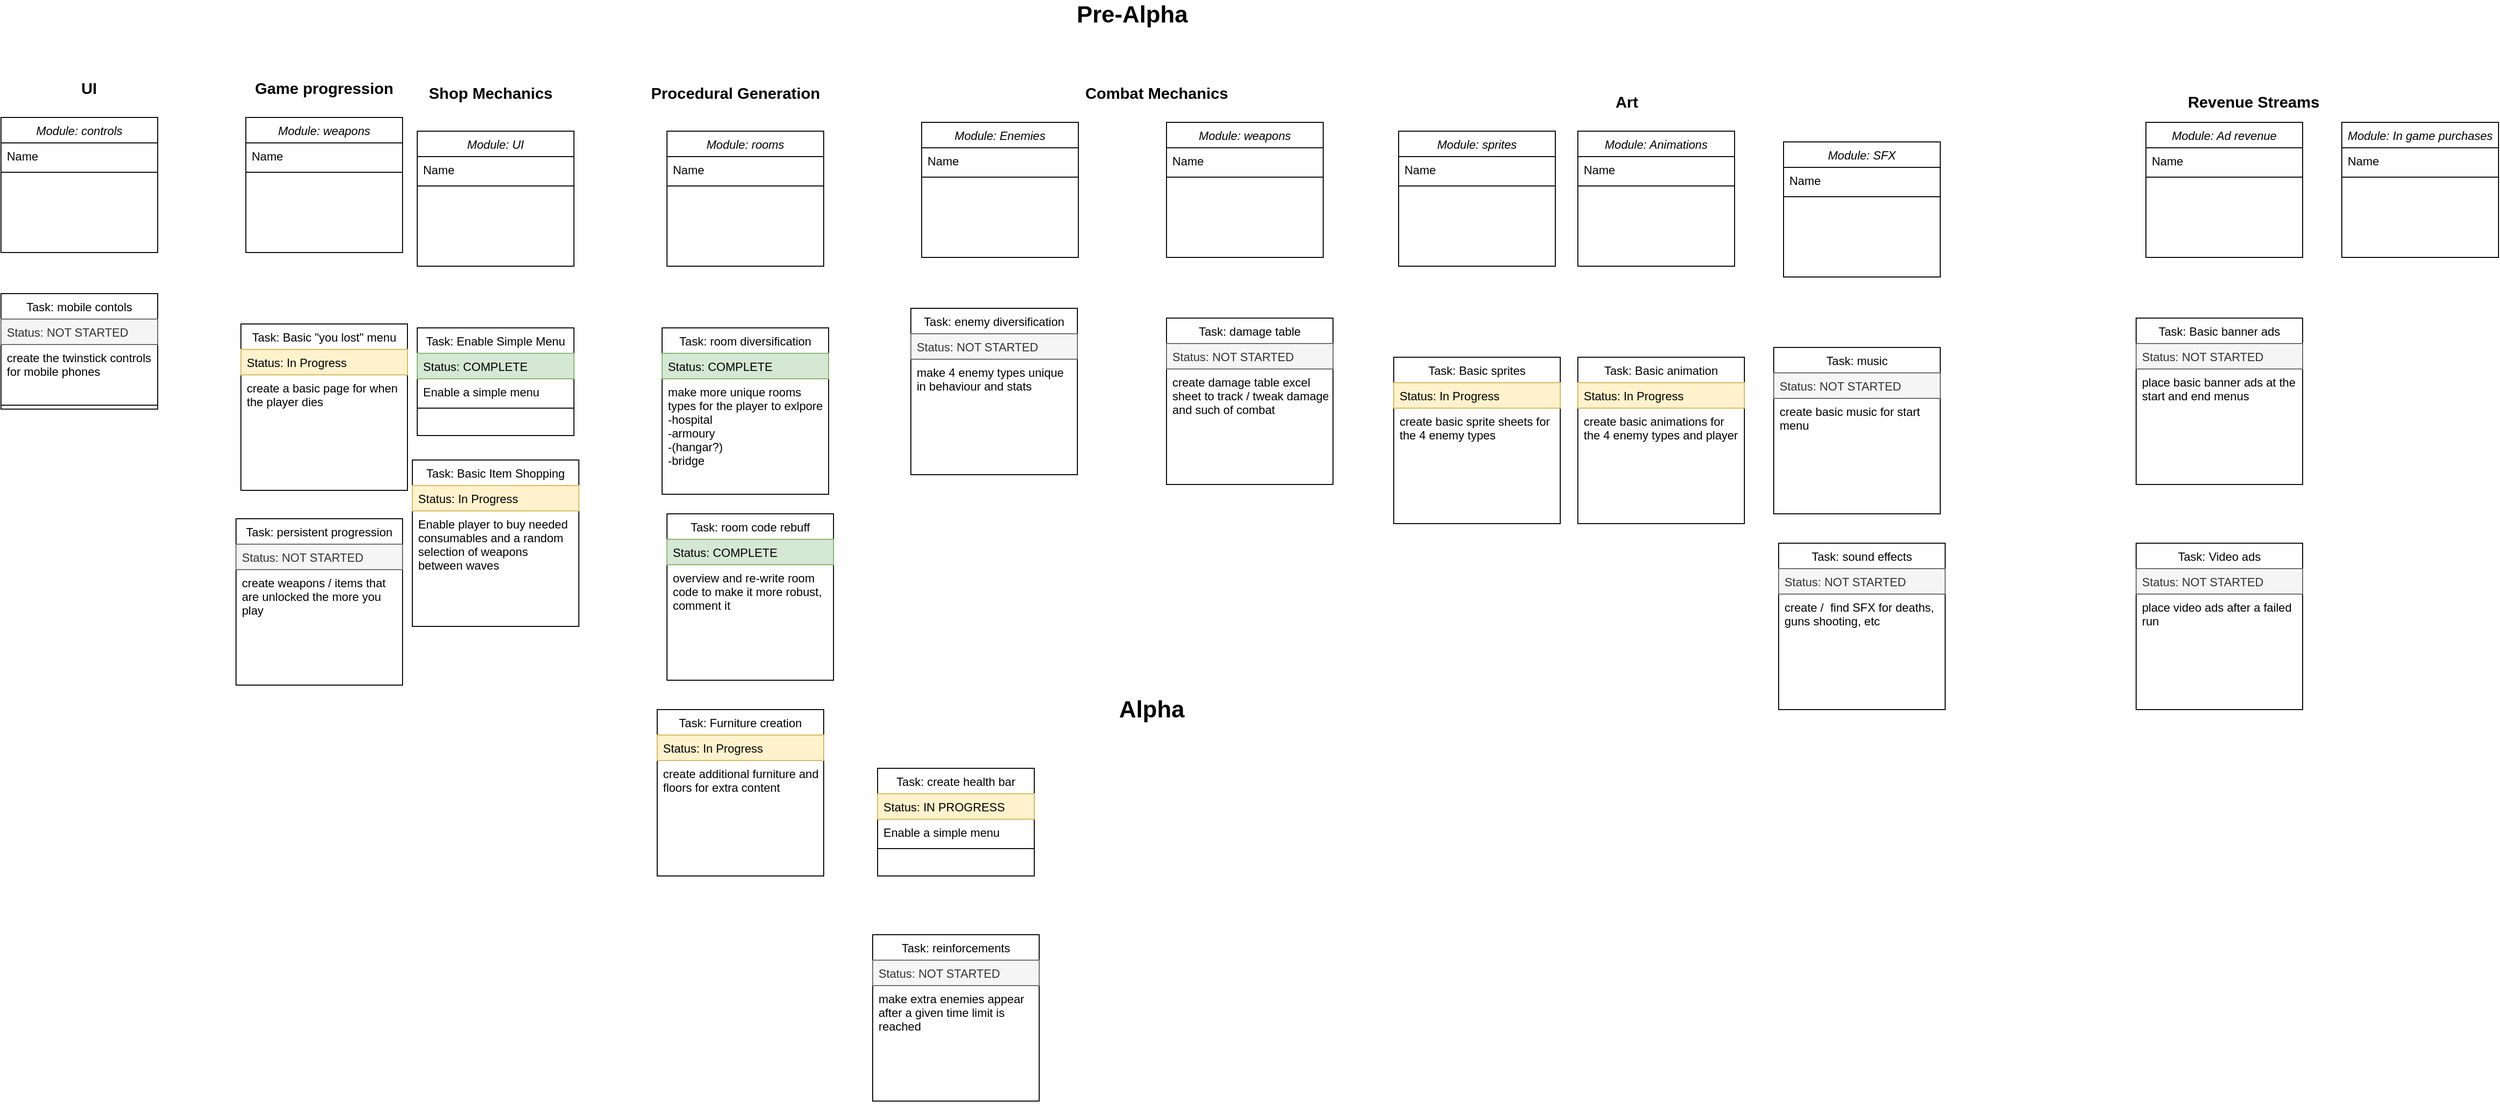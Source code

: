 <mxfile version="14.6.13" type="device"><diagram id="C5RBs43oDa-KdzZeNtuy" name="Page-1"><mxGraphModel dx="1865" dy="607" grid="1" gridSize="10" guides="1" tooltips="1" connect="1" arrows="1" fold="1" page="1" pageScale="1" pageWidth="827" pageHeight="1169" math="0" shadow="0"><root><mxCell id="WIyWlLk6GJQsqaUBKTNV-0"/><mxCell id="WIyWlLk6GJQsqaUBKTNV-1" parent="WIyWlLk6GJQsqaUBKTNV-0"/><mxCell id="zkfFHV4jXpPFQw0GAbJ--0" value="Module: UI" style="swimlane;fontStyle=2;align=center;verticalAlign=top;childLayout=stackLayout;horizontal=1;startSize=26;horizontalStack=0;resizeParent=1;resizeLast=0;collapsible=1;marginBottom=0;rounded=0;shadow=0;strokeWidth=1;" parent="WIyWlLk6GJQsqaUBKTNV-1" vertex="1"><mxGeometry x="-175" y="159" width="160" height="138" as="geometry"><mxRectangle x="230" y="140" width="160" height="26" as="alternateBounds"/></mxGeometry></mxCell><mxCell id="zkfFHV4jXpPFQw0GAbJ--1" value="Name" style="text;align=left;verticalAlign=top;spacingLeft=4;spacingRight=4;overflow=hidden;rotatable=0;points=[[0,0.5],[1,0.5]];portConstraint=eastwest;" parent="zkfFHV4jXpPFQw0GAbJ--0" vertex="1"><mxGeometry y="26" width="160" height="26" as="geometry"/></mxCell><mxCell id="zkfFHV4jXpPFQw0GAbJ--4" value="" style="line;html=1;strokeWidth=1;align=left;verticalAlign=middle;spacingTop=-1;spacingLeft=3;spacingRight=3;rotatable=0;labelPosition=right;points=[];portConstraint=eastwest;" parent="zkfFHV4jXpPFQw0GAbJ--0" vertex="1"><mxGeometry y="52" width="160" height="8" as="geometry"/></mxCell><mxCell id="zkfFHV4jXpPFQw0GAbJ--17" value="Task: Enable Simple Menu" style="swimlane;fontStyle=0;align=center;verticalAlign=top;childLayout=stackLayout;horizontal=1;startSize=26;horizontalStack=0;resizeParent=1;resizeLast=0;collapsible=1;marginBottom=0;rounded=0;shadow=0;strokeWidth=1;" parent="WIyWlLk6GJQsqaUBKTNV-1" vertex="1"><mxGeometry x="-175" y="360" width="160" height="110" as="geometry"><mxRectangle x="550" y="140" width="160" height="26" as="alternateBounds"/></mxGeometry></mxCell><mxCell id="zkfFHV4jXpPFQw0GAbJ--18" value="Status: COMPLETE" style="text;align=left;verticalAlign=top;spacingLeft=4;spacingRight=4;overflow=hidden;rotatable=0;points=[[0,0.5],[1,0.5]];portConstraint=eastwest;strokeColor=#82b366;fillColor=#d5e8d4;" parent="zkfFHV4jXpPFQw0GAbJ--17" vertex="1"><mxGeometry y="26" width="160" height="26" as="geometry"/></mxCell><mxCell id="zkfFHV4jXpPFQw0GAbJ--21" value="Enable a simple menu" style="text;align=left;verticalAlign=top;spacingLeft=4;spacingRight=4;overflow=hidden;rotatable=0;points=[[0,0.5],[1,0.5]];portConstraint=eastwest;rounded=0;shadow=0;html=0;" parent="zkfFHV4jXpPFQw0GAbJ--17" vertex="1"><mxGeometry y="52" width="160" height="26" as="geometry"/></mxCell><mxCell id="zkfFHV4jXpPFQw0GAbJ--23" value="" style="line;html=1;strokeWidth=1;align=left;verticalAlign=middle;spacingTop=-1;spacingLeft=3;spacingRight=3;rotatable=0;labelPosition=right;points=[];portConstraint=eastwest;" parent="zkfFHV4jXpPFQw0GAbJ--17" vertex="1"><mxGeometry y="78" width="160" height="8" as="geometry"/></mxCell><mxCell id="IJNGXYL-jncF7MgPvNUc-0" value="&lt;font style=&quot;font-size: 16px&quot;&gt;Shop Mechanics&lt;/font&gt;" style="text;html=1;strokeColor=none;fillColor=none;align=center;verticalAlign=middle;whiteSpace=wrap;rounded=0;fontStyle=1" parent="WIyWlLk6GJQsqaUBKTNV-1" vertex="1"><mxGeometry x="-170" y="110" width="140" height="20" as="geometry"/></mxCell><mxCell id="IJNGXYL-jncF7MgPvNUc-1" value="&lt;font style=&quot;font-size: 16px&quot;&gt;Combat Mechanics&lt;/font&gt;" style="text;html=1;strokeColor=none;fillColor=none;align=center;verticalAlign=middle;whiteSpace=wrap;rounded=0;fontStyle=1" parent="WIyWlLk6GJQsqaUBKTNV-1" vertex="1"><mxGeometry x="490" y="110" width="180" height="20" as="geometry"/></mxCell><mxCell id="IJNGXYL-jncF7MgPvNUc-4" value="Module: Enemies" style="swimlane;fontStyle=2;align=center;verticalAlign=top;childLayout=stackLayout;horizontal=1;startSize=26;horizontalStack=0;resizeParent=1;resizeLast=0;collapsible=1;marginBottom=0;rounded=0;shadow=0;strokeWidth=1;" parent="WIyWlLk6GJQsqaUBKTNV-1" vertex="1"><mxGeometry x="340" y="150" width="160" height="138" as="geometry"><mxRectangle x="230" y="140" width="160" height="26" as="alternateBounds"/></mxGeometry></mxCell><mxCell id="IJNGXYL-jncF7MgPvNUc-5" value="Name" style="text;align=left;verticalAlign=top;spacingLeft=4;spacingRight=4;overflow=hidden;rotatable=0;points=[[0,0.5],[1,0.5]];portConstraint=eastwest;" parent="IJNGXYL-jncF7MgPvNUc-4" vertex="1"><mxGeometry y="26" width="160" height="26" as="geometry"/></mxCell><mxCell id="IJNGXYL-jncF7MgPvNUc-6" value="" style="line;html=1;strokeWidth=1;align=left;verticalAlign=middle;spacingTop=-1;spacingLeft=3;spacingRight=3;rotatable=0;labelPosition=right;points=[];portConstraint=eastwest;" parent="IJNGXYL-jncF7MgPvNUc-4" vertex="1"><mxGeometry y="52" width="160" height="8" as="geometry"/></mxCell><mxCell id="IJNGXYL-jncF7MgPvNUc-7" value="Module: weapons" style="swimlane;fontStyle=2;align=center;verticalAlign=top;childLayout=stackLayout;horizontal=1;startSize=26;horizontalStack=0;resizeParent=1;resizeLast=0;collapsible=1;marginBottom=0;rounded=0;shadow=0;strokeWidth=1;" parent="WIyWlLk6GJQsqaUBKTNV-1" vertex="1"><mxGeometry x="590" y="150" width="160" height="138" as="geometry"><mxRectangle x="230" y="140" width="160" height="26" as="alternateBounds"/></mxGeometry></mxCell><mxCell id="IJNGXYL-jncF7MgPvNUc-8" value="Name" style="text;align=left;verticalAlign=top;spacingLeft=4;spacingRight=4;overflow=hidden;rotatable=0;points=[[0,0.5],[1,0.5]];portConstraint=eastwest;" parent="IJNGXYL-jncF7MgPvNUc-7" vertex="1"><mxGeometry y="26" width="160" height="26" as="geometry"/></mxCell><mxCell id="IJNGXYL-jncF7MgPvNUc-9" value="" style="line;html=1;strokeWidth=1;align=left;verticalAlign=middle;spacingTop=-1;spacingLeft=3;spacingRight=3;rotatable=0;labelPosition=right;points=[];portConstraint=eastwest;" parent="IJNGXYL-jncF7MgPvNUc-7" vertex="1"><mxGeometry y="52" width="160" height="8" as="geometry"/></mxCell><mxCell id="IJNGXYL-jncF7MgPvNUc-10" value="&lt;font style=&quot;font-size: 16px&quot;&gt;Game progression&lt;/font&gt;" style="text;html=1;strokeColor=none;fillColor=none;align=center;verticalAlign=middle;whiteSpace=wrap;rounded=0;fontStyle=1" parent="WIyWlLk6GJQsqaUBKTNV-1" vertex="1"><mxGeometry x="-360" y="105" width="180" height="20" as="geometry"/></mxCell><mxCell id="IJNGXYL-jncF7MgPvNUc-11" value="Module: weapons" style="swimlane;fontStyle=2;align=center;verticalAlign=top;childLayout=stackLayout;horizontal=1;startSize=26;horizontalStack=0;resizeParent=1;resizeLast=0;collapsible=1;marginBottom=0;rounded=0;shadow=0;strokeWidth=1;" parent="WIyWlLk6GJQsqaUBKTNV-1" vertex="1"><mxGeometry x="-350" y="145" width="160" height="138" as="geometry"><mxRectangle x="230" y="140" width="160" height="26" as="alternateBounds"/></mxGeometry></mxCell><mxCell id="IJNGXYL-jncF7MgPvNUc-12" value="Name" style="text;align=left;verticalAlign=top;spacingLeft=4;spacingRight=4;overflow=hidden;rotatable=0;points=[[0,0.5],[1,0.5]];portConstraint=eastwest;" parent="IJNGXYL-jncF7MgPvNUc-11" vertex="1"><mxGeometry y="26" width="160" height="26" as="geometry"/></mxCell><mxCell id="IJNGXYL-jncF7MgPvNUc-13" value="" style="line;html=1;strokeWidth=1;align=left;verticalAlign=middle;spacingTop=-1;spacingLeft=3;spacingRight=3;rotatable=0;labelPosition=right;points=[];portConstraint=eastwest;" parent="IJNGXYL-jncF7MgPvNUc-11" vertex="1"><mxGeometry y="52" width="160" height="8" as="geometry"/></mxCell><mxCell id="IJNGXYL-jncF7MgPvNUc-14" value="Task: create health bar" style="swimlane;fontStyle=0;align=center;verticalAlign=top;childLayout=stackLayout;horizontal=1;startSize=26;horizontalStack=0;resizeParent=1;resizeLast=0;collapsible=1;marginBottom=0;rounded=0;shadow=0;strokeWidth=1;" parent="WIyWlLk6GJQsqaUBKTNV-1" vertex="1"><mxGeometry x="295" y="810" width="160" height="110" as="geometry"><mxRectangle x="550" y="140" width="160" height="26" as="alternateBounds"/></mxGeometry></mxCell><mxCell id="IJNGXYL-jncF7MgPvNUc-15" value="Status: IN PROGRESS" style="text;align=left;verticalAlign=top;spacingLeft=4;spacingRight=4;overflow=hidden;rotatable=0;points=[[0,0.5],[1,0.5]];portConstraint=eastwest;strokeColor=#d6b656;fillColor=#fff2cc;" parent="IJNGXYL-jncF7MgPvNUc-14" vertex="1"><mxGeometry y="26" width="160" height="26" as="geometry"/></mxCell><mxCell id="IJNGXYL-jncF7MgPvNUc-16" value="Enable a simple menu" style="text;align=left;verticalAlign=top;spacingLeft=4;spacingRight=4;overflow=hidden;rotatable=0;points=[[0,0.5],[1,0.5]];portConstraint=eastwest;rounded=0;shadow=0;html=0;" parent="IJNGXYL-jncF7MgPvNUc-14" vertex="1"><mxGeometry y="52" width="160" height="26" as="geometry"/></mxCell><mxCell id="IJNGXYL-jncF7MgPvNUc-17" value="" style="line;html=1;strokeWidth=1;align=left;verticalAlign=middle;spacingTop=-1;spacingLeft=3;spacingRight=3;rotatable=0;labelPosition=right;points=[];portConstraint=eastwest;" parent="IJNGXYL-jncF7MgPvNUc-14" vertex="1"><mxGeometry y="78" width="160" height="8" as="geometry"/></mxCell><mxCell id="yhqSzPU-J8GdQzzQd9-S-0" value="&lt;font style=&quot;font-size: 24px&quot;&gt;Pre-Alpha&lt;/font&gt;" style="text;html=1;strokeColor=none;fillColor=none;align=center;verticalAlign=middle;whiteSpace=wrap;rounded=0;fontSize=16;fontStyle=1" parent="WIyWlLk6GJQsqaUBKTNV-1" vertex="1"><mxGeometry x="480" y="30" width="150" height="20" as="geometry"/></mxCell><mxCell id="yhqSzPU-J8GdQzzQd9-S-1" style="edgeStyle=orthogonalEdgeStyle;rounded=0;orthogonalLoop=1;jettySize=auto;html=1;exitX=0.5;exitY=1;exitDx=0;exitDy=0;" parent="WIyWlLk6GJQsqaUBKTNV-1" source="IJNGXYL-jncF7MgPvNUc-1" target="IJNGXYL-jncF7MgPvNUc-1" edge="1"><mxGeometry relative="1" as="geometry"/></mxCell><mxCell id="yhqSzPU-J8GdQzzQd9-S-2" value="&lt;font style=&quot;font-size: 24px&quot;&gt;Alpha&lt;/font&gt;" style="text;html=1;strokeColor=none;fillColor=none;align=center;verticalAlign=middle;whiteSpace=wrap;rounded=0;fontSize=16;fontStyle=1" parent="WIyWlLk6GJQsqaUBKTNV-1" vertex="1"><mxGeometry x="500" y="740" width="150" height="20" as="geometry"/></mxCell><mxCell id="yhqSzPU-J8GdQzzQd9-S-3" value="Task: Basic Item Shopping" style="swimlane;fontStyle=0;align=center;verticalAlign=top;childLayout=stackLayout;horizontal=1;startSize=26;horizontalStack=0;resizeParent=1;resizeLast=0;collapsible=1;marginBottom=0;rounded=0;shadow=0;strokeWidth=1;" parent="WIyWlLk6GJQsqaUBKTNV-1" vertex="1"><mxGeometry x="-180" y="495" width="170" height="170" as="geometry"><mxRectangle x="550" y="140" width="160" height="26" as="alternateBounds"/></mxGeometry></mxCell><mxCell id="yhqSzPU-J8GdQzzQd9-S-4" value="Status: In Progress" style="text;align=left;verticalAlign=top;spacingLeft=4;spacingRight=4;overflow=hidden;rotatable=0;points=[[0,0.5],[1,0.5]];portConstraint=eastwest;strokeColor=#d6b656;fillColor=#fff2cc;" parent="yhqSzPU-J8GdQzzQd9-S-3" vertex="1"><mxGeometry y="26" width="170" height="26" as="geometry"/></mxCell><mxCell id="yhqSzPU-J8GdQzzQd9-S-5" value="Enable player to buy needed &#10;consumables and a random &#10;selection of weapons &#10;between waves&#10;" style="text;align=left;verticalAlign=top;spacingLeft=4;spacingRight=4;overflow=hidden;rotatable=0;points=[[0,0.5],[1,0.5]];portConstraint=eastwest;rounded=0;shadow=0;html=0;" parent="yhqSzPU-J8GdQzzQd9-S-3" vertex="1"><mxGeometry y="52" width="170" height="118" as="geometry"/></mxCell><mxCell id="yhqSzPU-J8GdQzzQd9-S-7" value="&lt;font style=&quot;font-size: 16px&quot;&gt;Art&lt;/font&gt;" style="text;html=1;strokeColor=none;fillColor=none;align=center;verticalAlign=middle;whiteSpace=wrap;rounded=0;fontStyle=1" parent="WIyWlLk6GJQsqaUBKTNV-1" vertex="1"><mxGeometry x="970" y="119" width="180" height="20" as="geometry"/></mxCell><mxCell id="yhqSzPU-J8GdQzzQd9-S-9" value="Module: sprites" style="swimlane;fontStyle=2;align=center;verticalAlign=top;childLayout=stackLayout;horizontal=1;startSize=26;horizontalStack=0;resizeParent=1;resizeLast=0;collapsible=1;marginBottom=0;rounded=0;shadow=0;strokeWidth=1;" parent="WIyWlLk6GJQsqaUBKTNV-1" vertex="1"><mxGeometry x="827" y="159" width="160" height="138" as="geometry"><mxRectangle x="230" y="140" width="160" height="26" as="alternateBounds"/></mxGeometry></mxCell><mxCell id="yhqSzPU-J8GdQzzQd9-S-10" value="Name" style="text;align=left;verticalAlign=top;spacingLeft=4;spacingRight=4;overflow=hidden;rotatable=0;points=[[0,0.5],[1,0.5]];portConstraint=eastwest;" parent="yhqSzPU-J8GdQzzQd9-S-9" vertex="1"><mxGeometry y="26" width="160" height="26" as="geometry"/></mxCell><mxCell id="yhqSzPU-J8GdQzzQd9-S-11" value="" style="line;html=1;strokeWidth=1;align=left;verticalAlign=middle;spacingTop=-1;spacingLeft=3;spacingRight=3;rotatable=0;labelPosition=right;points=[];portConstraint=eastwest;" parent="yhqSzPU-J8GdQzzQd9-S-9" vertex="1"><mxGeometry y="52" width="160" height="8" as="geometry"/></mxCell><mxCell id="yhqSzPU-J8GdQzzQd9-S-12" value="Module: Animations" style="swimlane;fontStyle=2;align=center;verticalAlign=top;childLayout=stackLayout;horizontal=1;startSize=26;horizontalStack=0;resizeParent=1;resizeLast=0;collapsible=1;marginBottom=0;rounded=0;shadow=0;strokeWidth=1;" parent="WIyWlLk6GJQsqaUBKTNV-1" vertex="1"><mxGeometry x="1010" y="159" width="160" height="138" as="geometry"><mxRectangle x="230" y="140" width="160" height="26" as="alternateBounds"/></mxGeometry></mxCell><mxCell id="yhqSzPU-J8GdQzzQd9-S-13" value="Name" style="text;align=left;verticalAlign=top;spacingLeft=4;spacingRight=4;overflow=hidden;rotatable=0;points=[[0,0.5],[1,0.5]];portConstraint=eastwest;" parent="yhqSzPU-J8GdQzzQd9-S-12" vertex="1"><mxGeometry y="26" width="160" height="26" as="geometry"/></mxCell><mxCell id="yhqSzPU-J8GdQzzQd9-S-14" value="" style="line;html=1;strokeWidth=1;align=left;verticalAlign=middle;spacingTop=-1;spacingLeft=3;spacingRight=3;rotatable=0;labelPosition=right;points=[];portConstraint=eastwest;" parent="yhqSzPU-J8GdQzzQd9-S-12" vertex="1"><mxGeometry y="52" width="160" height="8" as="geometry"/></mxCell><mxCell id="yhqSzPU-J8GdQzzQd9-S-15" value="Task: Basic &quot;you lost&quot; menu" style="swimlane;fontStyle=0;align=center;verticalAlign=top;childLayout=stackLayout;horizontal=1;startSize=26;horizontalStack=0;resizeParent=1;resizeLast=0;collapsible=1;marginBottom=0;rounded=0;shadow=0;strokeWidth=1;" parent="WIyWlLk6GJQsqaUBKTNV-1" vertex="1"><mxGeometry x="-355" y="356" width="170" height="170" as="geometry"><mxRectangle x="550" y="140" width="160" height="26" as="alternateBounds"/></mxGeometry></mxCell><mxCell id="yhqSzPU-J8GdQzzQd9-S-16" value="Status: In Progress" style="text;align=left;verticalAlign=top;spacingLeft=4;spacingRight=4;overflow=hidden;rotatable=0;points=[[0,0.5],[1,0.5]];portConstraint=eastwest;strokeColor=#d6b656;fillColor=#fff2cc;" parent="yhqSzPU-J8GdQzzQd9-S-15" vertex="1"><mxGeometry y="26" width="170" height="26" as="geometry"/></mxCell><mxCell id="yhqSzPU-J8GdQzzQd9-S-17" value="create a basic page for when &#10;the player dies " style="text;align=left;verticalAlign=top;spacingLeft=4;spacingRight=4;overflow=hidden;rotatable=0;points=[[0,0.5],[1,0.5]];portConstraint=eastwest;rounded=0;shadow=0;html=0;" parent="yhqSzPU-J8GdQzzQd9-S-15" vertex="1"><mxGeometry y="52" width="170" height="118" as="geometry"/></mxCell><mxCell id="yhqSzPU-J8GdQzzQd9-S-18" value="&lt;span style=&quot;font-size: 16px&quot;&gt;Revenue Streams&lt;/span&gt;" style="text;html=1;strokeColor=none;fillColor=none;align=center;verticalAlign=middle;whiteSpace=wrap;rounded=0;fontStyle=1" parent="WIyWlLk6GJQsqaUBKTNV-1" vertex="1"><mxGeometry x="1610" y="119" width="180" height="20" as="geometry"/></mxCell><mxCell id="yhqSzPU-J8GdQzzQd9-S-19" value="Module: Ad revenue" style="swimlane;fontStyle=2;align=center;verticalAlign=top;childLayout=stackLayout;horizontal=1;startSize=26;horizontalStack=0;resizeParent=1;resizeLast=0;collapsible=1;marginBottom=0;rounded=0;shadow=0;strokeWidth=1;" parent="WIyWlLk6GJQsqaUBKTNV-1" vertex="1"><mxGeometry x="1590" y="150" width="160" height="138" as="geometry"><mxRectangle x="230" y="140" width="160" height="26" as="alternateBounds"/></mxGeometry></mxCell><mxCell id="yhqSzPU-J8GdQzzQd9-S-20" value="Name" style="text;align=left;verticalAlign=top;spacingLeft=4;spacingRight=4;overflow=hidden;rotatable=0;points=[[0,0.5],[1,0.5]];portConstraint=eastwest;" parent="yhqSzPU-J8GdQzzQd9-S-19" vertex="1"><mxGeometry y="26" width="160" height="26" as="geometry"/></mxCell><mxCell id="yhqSzPU-J8GdQzzQd9-S-21" value="" style="line;html=1;strokeWidth=1;align=left;verticalAlign=middle;spacingTop=-1;spacingLeft=3;spacingRight=3;rotatable=0;labelPosition=right;points=[];portConstraint=eastwest;" parent="yhqSzPU-J8GdQzzQd9-S-19" vertex="1"><mxGeometry y="52" width="160" height="8" as="geometry"/></mxCell><mxCell id="yhqSzPU-J8GdQzzQd9-S-22" value="Module: In game purchases" style="swimlane;fontStyle=2;align=center;verticalAlign=top;childLayout=stackLayout;horizontal=1;startSize=26;horizontalStack=0;resizeParent=1;resizeLast=0;collapsible=1;marginBottom=0;rounded=0;shadow=0;strokeWidth=1;" parent="WIyWlLk6GJQsqaUBKTNV-1" vertex="1"><mxGeometry x="1790" y="150" width="160" height="138" as="geometry"><mxRectangle x="230" y="140" width="160" height="26" as="alternateBounds"/></mxGeometry></mxCell><mxCell id="yhqSzPU-J8GdQzzQd9-S-23" value="Name" style="text;align=left;verticalAlign=top;spacingLeft=4;spacingRight=4;overflow=hidden;rotatable=0;points=[[0,0.5],[1,0.5]];portConstraint=eastwest;" parent="yhqSzPU-J8GdQzzQd9-S-22" vertex="1"><mxGeometry y="26" width="160" height="26" as="geometry"/></mxCell><mxCell id="yhqSzPU-J8GdQzzQd9-S-24" value="" style="line;html=1;strokeWidth=1;align=left;verticalAlign=middle;spacingTop=-1;spacingLeft=3;spacingRight=3;rotatable=0;labelPosition=right;points=[];portConstraint=eastwest;" parent="yhqSzPU-J8GdQzzQd9-S-22" vertex="1"><mxGeometry y="52" width="160" height="8" as="geometry"/></mxCell><mxCell id="yhqSzPU-J8GdQzzQd9-S-25" value="Task: Basic banner ads" style="swimlane;fontStyle=0;align=center;verticalAlign=top;childLayout=stackLayout;horizontal=1;startSize=26;horizontalStack=0;resizeParent=1;resizeLast=0;collapsible=1;marginBottom=0;rounded=0;shadow=0;strokeWidth=1;" parent="WIyWlLk6GJQsqaUBKTNV-1" vertex="1"><mxGeometry x="1580" y="350" width="170" height="170" as="geometry"><mxRectangle x="550" y="140" width="160" height="26" as="alternateBounds"/></mxGeometry></mxCell><mxCell id="yhqSzPU-J8GdQzzQd9-S-26" value="Status: NOT STARTED " style="text;align=left;verticalAlign=top;spacingLeft=4;spacingRight=4;overflow=hidden;rotatable=0;points=[[0,0.5],[1,0.5]];portConstraint=eastwest;strokeColor=#666666;fillColor=#f5f5f5;fontColor=#333333;" parent="yhqSzPU-J8GdQzzQd9-S-25" vertex="1"><mxGeometry y="26" width="170" height="26" as="geometry"/></mxCell><mxCell id="yhqSzPU-J8GdQzzQd9-S-27" value="place basic banner ads at the &#10;start and end menus " style="text;align=left;verticalAlign=top;spacingLeft=4;spacingRight=4;overflow=hidden;rotatable=0;points=[[0,0.5],[1,0.5]];portConstraint=eastwest;rounded=0;shadow=0;html=0;" parent="yhqSzPU-J8GdQzzQd9-S-25" vertex="1"><mxGeometry y="52" width="170" height="118" as="geometry"/></mxCell><mxCell id="yhqSzPU-J8GdQzzQd9-S-28" value="Task: Basic animation" style="swimlane;fontStyle=0;align=center;verticalAlign=top;childLayout=stackLayout;horizontal=1;startSize=26;horizontalStack=0;resizeParent=1;resizeLast=0;collapsible=1;marginBottom=0;rounded=0;shadow=0;strokeWidth=1;" parent="WIyWlLk6GJQsqaUBKTNV-1" vertex="1"><mxGeometry x="1010" y="390" width="170" height="170" as="geometry"><mxRectangle x="550" y="140" width="160" height="26" as="alternateBounds"/></mxGeometry></mxCell><mxCell id="yhqSzPU-J8GdQzzQd9-S-29" value="Status: In Progress" style="text;align=left;verticalAlign=top;spacingLeft=4;spacingRight=4;overflow=hidden;rotatable=0;points=[[0,0.5],[1,0.5]];portConstraint=eastwest;strokeColor=#d6b656;fillColor=#fff2cc;" parent="yhqSzPU-J8GdQzzQd9-S-28" vertex="1"><mxGeometry y="26" width="170" height="26" as="geometry"/></mxCell><mxCell id="yhqSzPU-J8GdQzzQd9-S-30" value="create basic animations for &#10;the 4 enemy types and player " style="text;align=left;verticalAlign=top;spacingLeft=4;spacingRight=4;overflow=hidden;rotatable=0;points=[[0,0.5],[1,0.5]];portConstraint=eastwest;rounded=0;shadow=0;html=0;" parent="yhqSzPU-J8GdQzzQd9-S-28" vertex="1"><mxGeometry y="52" width="170" height="118" as="geometry"/></mxCell><mxCell id="yhqSzPU-J8GdQzzQd9-S-31" value="Task: Basic sprites" style="swimlane;fontStyle=0;align=center;verticalAlign=top;childLayout=stackLayout;horizontal=1;startSize=26;horizontalStack=0;resizeParent=1;resizeLast=0;collapsible=1;marginBottom=0;rounded=0;shadow=0;strokeWidth=1;" parent="WIyWlLk6GJQsqaUBKTNV-1" vertex="1"><mxGeometry x="822" y="390" width="170" height="170" as="geometry"><mxRectangle x="550" y="140" width="160" height="26" as="alternateBounds"/></mxGeometry></mxCell><mxCell id="yhqSzPU-J8GdQzzQd9-S-32" value="Status: In Progress" style="text;align=left;verticalAlign=top;spacingLeft=4;spacingRight=4;overflow=hidden;rotatable=0;points=[[0,0.5],[1,0.5]];portConstraint=eastwest;strokeColor=#d6b656;fillColor=#fff2cc;" parent="yhqSzPU-J8GdQzzQd9-S-31" vertex="1"><mxGeometry y="26" width="170" height="26" as="geometry"/></mxCell><mxCell id="yhqSzPU-J8GdQzzQd9-S-33" value="create basic sprite sheets for &#10;the 4 enemy types" style="text;align=left;verticalAlign=top;spacingLeft=4;spacingRight=4;overflow=hidden;rotatable=0;points=[[0,0.5],[1,0.5]];portConstraint=eastwest;rounded=0;shadow=0;html=0;" parent="yhqSzPU-J8GdQzzQd9-S-31" vertex="1"><mxGeometry y="52" width="170" height="118" as="geometry"/></mxCell><mxCell id="yhqSzPU-J8GdQzzQd9-S-34" value="Module: SFX" style="swimlane;fontStyle=2;align=center;verticalAlign=top;childLayout=stackLayout;horizontal=1;startSize=26;horizontalStack=0;resizeParent=1;resizeLast=0;collapsible=1;marginBottom=0;rounded=0;shadow=0;strokeWidth=1;" parent="WIyWlLk6GJQsqaUBKTNV-1" vertex="1"><mxGeometry x="1220" y="170" width="160" height="138" as="geometry"><mxRectangle x="230" y="140" width="160" height="26" as="alternateBounds"/></mxGeometry></mxCell><mxCell id="yhqSzPU-J8GdQzzQd9-S-35" value="Name" style="text;align=left;verticalAlign=top;spacingLeft=4;spacingRight=4;overflow=hidden;rotatable=0;points=[[0,0.5],[1,0.5]];portConstraint=eastwest;" parent="yhqSzPU-J8GdQzzQd9-S-34" vertex="1"><mxGeometry y="26" width="160" height="26" as="geometry"/></mxCell><mxCell id="yhqSzPU-J8GdQzzQd9-S-36" value="" style="line;html=1;strokeWidth=1;align=left;verticalAlign=middle;spacingTop=-1;spacingLeft=3;spacingRight=3;rotatable=0;labelPosition=right;points=[];portConstraint=eastwest;" parent="yhqSzPU-J8GdQzzQd9-S-34" vertex="1"><mxGeometry y="52" width="160" height="8" as="geometry"/></mxCell><mxCell id="yhqSzPU-J8GdQzzQd9-S-37" value="Task: music" style="swimlane;fontStyle=0;align=center;verticalAlign=top;childLayout=stackLayout;horizontal=1;startSize=26;horizontalStack=0;resizeParent=1;resizeLast=0;collapsible=1;marginBottom=0;rounded=0;shadow=0;strokeWidth=1;" parent="WIyWlLk6GJQsqaUBKTNV-1" vertex="1"><mxGeometry x="1210" y="380" width="170" height="170" as="geometry"><mxRectangle x="550" y="140" width="160" height="26" as="alternateBounds"/></mxGeometry></mxCell><mxCell id="yhqSzPU-J8GdQzzQd9-S-38" value="Status: NOT STARTED " style="text;align=left;verticalAlign=top;spacingLeft=4;spacingRight=4;overflow=hidden;rotatable=0;points=[[0,0.5],[1,0.5]];portConstraint=eastwest;strokeColor=#666666;fillColor=#f5f5f5;fontColor=#333333;" parent="yhqSzPU-J8GdQzzQd9-S-37" vertex="1"><mxGeometry y="26" width="170" height="26" as="geometry"/></mxCell><mxCell id="yhqSzPU-J8GdQzzQd9-S-39" value="create basic music for start &#10;menu" style="text;align=left;verticalAlign=top;spacingLeft=4;spacingRight=4;overflow=hidden;rotatable=0;points=[[0,0.5],[1,0.5]];portConstraint=eastwest;rounded=0;shadow=0;html=0;" parent="yhqSzPU-J8GdQzzQd9-S-37" vertex="1"><mxGeometry y="52" width="170" height="118" as="geometry"/></mxCell><mxCell id="yhqSzPU-J8GdQzzQd9-S-40" value="Task: sound effects" style="swimlane;fontStyle=0;align=center;verticalAlign=top;childLayout=stackLayout;horizontal=1;startSize=26;horizontalStack=0;resizeParent=1;resizeLast=0;collapsible=1;marginBottom=0;rounded=0;shadow=0;strokeWidth=1;" parent="WIyWlLk6GJQsqaUBKTNV-1" vertex="1"><mxGeometry x="1215" y="580" width="170" height="170" as="geometry"><mxRectangle x="550" y="140" width="160" height="26" as="alternateBounds"/></mxGeometry></mxCell><mxCell id="yhqSzPU-J8GdQzzQd9-S-41" value="Status: NOT STARTED " style="text;align=left;verticalAlign=top;spacingLeft=4;spacingRight=4;overflow=hidden;rotatable=0;points=[[0,0.5],[1,0.5]];portConstraint=eastwest;strokeColor=#666666;fillColor=#f5f5f5;fontColor=#333333;" parent="yhqSzPU-J8GdQzzQd9-S-40" vertex="1"><mxGeometry y="26" width="170" height="26" as="geometry"/></mxCell><mxCell id="yhqSzPU-J8GdQzzQd9-S-42" value="create /  find SFX for deaths,&#10;guns shooting, etc " style="text;align=left;verticalAlign=top;spacingLeft=4;spacingRight=4;overflow=hidden;rotatable=0;points=[[0,0.5],[1,0.5]];portConstraint=eastwest;rounded=0;shadow=0;html=0;" parent="yhqSzPU-J8GdQzzQd9-S-40" vertex="1"><mxGeometry y="52" width="170" height="118" as="geometry"/></mxCell><mxCell id="yhqSzPU-J8GdQzzQd9-S-43" value="&lt;span style=&quot;font-size: 16px&quot;&gt;UI&lt;br&gt;&lt;/span&gt;" style="text;html=1;strokeColor=none;fillColor=none;align=center;verticalAlign=middle;whiteSpace=wrap;rounded=0;fontStyle=1" parent="WIyWlLk6GJQsqaUBKTNV-1" vertex="1"><mxGeometry x="-600" y="105" width="180" height="20" as="geometry"/></mxCell><mxCell id="yhqSzPU-J8GdQzzQd9-S-46" value="Module: controls" style="swimlane;fontStyle=2;align=center;verticalAlign=top;childLayout=stackLayout;horizontal=1;startSize=26;horizontalStack=0;resizeParent=1;resizeLast=0;collapsible=1;marginBottom=0;rounded=0;shadow=0;strokeWidth=1;" parent="WIyWlLk6GJQsqaUBKTNV-1" vertex="1"><mxGeometry x="-600" y="145" width="160" height="138" as="geometry"><mxRectangle x="230" y="140" width="160" height="26" as="alternateBounds"/></mxGeometry></mxCell><mxCell id="yhqSzPU-J8GdQzzQd9-S-47" value="Name" style="text;align=left;verticalAlign=top;spacingLeft=4;spacingRight=4;overflow=hidden;rotatable=0;points=[[0,0.5],[1,0.5]];portConstraint=eastwest;" parent="yhqSzPU-J8GdQzzQd9-S-46" vertex="1"><mxGeometry y="26" width="160" height="26" as="geometry"/></mxCell><mxCell id="yhqSzPU-J8GdQzzQd9-S-48" value="" style="line;html=1;strokeWidth=1;align=left;verticalAlign=middle;spacingTop=-1;spacingLeft=3;spacingRight=3;rotatable=0;labelPosition=right;points=[];portConstraint=eastwest;" parent="yhqSzPU-J8GdQzzQd9-S-46" vertex="1"><mxGeometry y="52" width="160" height="8" as="geometry"/></mxCell><mxCell id="yhqSzPU-J8GdQzzQd9-S-49" value="Task: mobile contols" style="swimlane;fontStyle=0;align=center;verticalAlign=top;childLayout=stackLayout;horizontal=1;startSize=26;horizontalStack=0;resizeParent=1;resizeLast=0;collapsible=1;marginBottom=0;rounded=0;shadow=0;strokeWidth=1;" parent="WIyWlLk6GJQsqaUBKTNV-1" vertex="1"><mxGeometry x="-600" y="325" width="160" height="118" as="geometry"><mxRectangle x="550" y="140" width="160" height="26" as="alternateBounds"/></mxGeometry></mxCell><mxCell id="yhqSzPU-J8GdQzzQd9-S-50" value="Status: NOT STARTED" style="text;align=left;verticalAlign=top;spacingLeft=4;spacingRight=4;overflow=hidden;rotatable=0;points=[[0,0.5],[1,0.5]];portConstraint=eastwest;strokeColor=#666666;fillColor=#f5f5f5;fontColor=#333333;" parent="yhqSzPU-J8GdQzzQd9-S-49" vertex="1"><mxGeometry y="26" width="160" height="26" as="geometry"/></mxCell><mxCell id="yhqSzPU-J8GdQzzQd9-S-51" value="create the twinstick controls &#10;for mobile phones " style="text;align=left;verticalAlign=top;spacingLeft=4;spacingRight=4;overflow=hidden;rotatable=0;points=[[0,0.5],[1,0.5]];portConstraint=eastwest;rounded=0;shadow=0;html=0;" parent="yhqSzPU-J8GdQzzQd9-S-49" vertex="1"><mxGeometry y="52" width="160" height="58" as="geometry"/></mxCell><mxCell id="yhqSzPU-J8GdQzzQd9-S-52" value="" style="line;html=1;strokeWidth=1;align=left;verticalAlign=middle;spacingTop=-1;spacingLeft=3;spacingRight=3;rotatable=0;labelPosition=right;points=[];portConstraint=eastwest;" parent="yhqSzPU-J8GdQzzQd9-S-49" vertex="1"><mxGeometry y="110" width="160" height="8" as="geometry"/></mxCell><mxCell id="yhqSzPU-J8GdQzzQd9-S-61" value="Task: Video ads" style="swimlane;fontStyle=0;align=center;verticalAlign=top;childLayout=stackLayout;horizontal=1;startSize=26;horizontalStack=0;resizeParent=1;resizeLast=0;collapsible=1;marginBottom=0;rounded=0;shadow=0;strokeWidth=1;" parent="WIyWlLk6GJQsqaUBKTNV-1" vertex="1"><mxGeometry x="1580" y="580" width="170" height="170" as="geometry"><mxRectangle x="550" y="140" width="160" height="26" as="alternateBounds"/></mxGeometry></mxCell><mxCell id="yhqSzPU-J8GdQzzQd9-S-62" value="Status: NOT STARTED " style="text;align=left;verticalAlign=top;spacingLeft=4;spacingRight=4;overflow=hidden;rotatable=0;points=[[0,0.5],[1,0.5]];portConstraint=eastwest;strokeColor=#666666;fillColor=#f5f5f5;fontColor=#333333;" parent="yhqSzPU-J8GdQzzQd9-S-61" vertex="1"><mxGeometry y="26" width="170" height="26" as="geometry"/></mxCell><mxCell id="yhqSzPU-J8GdQzzQd9-S-63" value="place video ads after a failed &#10;run" style="text;align=left;verticalAlign=top;spacingLeft=4;spacingRight=4;overflow=hidden;rotatable=0;points=[[0,0.5],[1,0.5]];portConstraint=eastwest;rounded=0;shadow=0;html=0;" parent="yhqSzPU-J8GdQzzQd9-S-61" vertex="1"><mxGeometry y="52" width="170" height="118" as="geometry"/></mxCell><mxCell id="yhqSzPU-J8GdQzzQd9-S-65" value="Task: persistent progression" style="swimlane;fontStyle=0;align=center;verticalAlign=top;childLayout=stackLayout;horizontal=1;startSize=26;horizontalStack=0;resizeParent=1;resizeLast=0;collapsible=1;marginBottom=0;rounded=0;shadow=0;strokeWidth=1;" parent="WIyWlLk6GJQsqaUBKTNV-1" vertex="1"><mxGeometry x="-360" y="555" width="170" height="170" as="geometry"><mxRectangle x="550" y="140" width="160" height="26" as="alternateBounds"/></mxGeometry></mxCell><mxCell id="yhqSzPU-J8GdQzzQd9-S-66" value="Status: NOT STARTED" style="text;align=left;verticalAlign=top;spacingLeft=4;spacingRight=4;overflow=hidden;rotatable=0;points=[[0,0.5],[1,0.5]];portConstraint=eastwest;strokeColor=#666666;fillColor=#f5f5f5;fontColor=#333333;" parent="yhqSzPU-J8GdQzzQd9-S-65" vertex="1"><mxGeometry y="26" width="170" height="26" as="geometry"/></mxCell><mxCell id="yhqSzPU-J8GdQzzQd9-S-67" value="create weapons / items that &#10;are unlocked the more you &#10;play" style="text;align=left;verticalAlign=top;spacingLeft=4;spacingRight=4;overflow=hidden;rotatable=0;points=[[0,0.5],[1,0.5]];portConstraint=eastwest;rounded=0;shadow=0;html=0;" parent="yhqSzPU-J8GdQzzQd9-S-65" vertex="1"><mxGeometry y="52" width="170" height="118" as="geometry"/></mxCell><mxCell id="yhqSzPU-J8GdQzzQd9-S-68" value="Task: enemy diversification" style="swimlane;fontStyle=0;align=center;verticalAlign=top;childLayout=stackLayout;horizontal=1;startSize=26;horizontalStack=0;resizeParent=1;resizeLast=0;collapsible=1;marginBottom=0;rounded=0;shadow=0;strokeWidth=1;" parent="WIyWlLk6GJQsqaUBKTNV-1" vertex="1"><mxGeometry x="329" y="340" width="170" height="170" as="geometry"><mxRectangle x="550" y="140" width="160" height="26" as="alternateBounds"/></mxGeometry></mxCell><mxCell id="yhqSzPU-J8GdQzzQd9-S-69" value="Status: NOT STARTED " style="text;align=left;verticalAlign=top;spacingLeft=4;spacingRight=4;overflow=hidden;rotatable=0;points=[[0,0.5],[1,0.5]];portConstraint=eastwest;strokeColor=#666666;fillColor=#f5f5f5;fontColor=#333333;" parent="yhqSzPU-J8GdQzzQd9-S-68" vertex="1"><mxGeometry y="26" width="170" height="26" as="geometry"/></mxCell><mxCell id="yhqSzPU-J8GdQzzQd9-S-70" value="make 4 enemy types unique &#10;in behaviour and stats" style="text;align=left;verticalAlign=top;spacingLeft=4;spacingRight=4;overflow=hidden;rotatable=0;points=[[0,0.5],[1,0.5]];portConstraint=eastwest;rounded=0;shadow=0;html=0;" parent="yhqSzPU-J8GdQzzQd9-S-68" vertex="1"><mxGeometry y="52" width="170" height="118" as="geometry"/></mxCell><mxCell id="yhqSzPU-J8GdQzzQd9-S-71" value="Task: damage table" style="swimlane;fontStyle=0;align=center;verticalAlign=top;childLayout=stackLayout;horizontal=1;startSize=26;horizontalStack=0;resizeParent=1;resizeLast=0;collapsible=1;marginBottom=0;rounded=0;shadow=0;strokeWidth=1;" parent="WIyWlLk6GJQsqaUBKTNV-1" vertex="1"><mxGeometry x="590" y="350" width="170" height="170" as="geometry"><mxRectangle x="550" y="140" width="160" height="26" as="alternateBounds"/></mxGeometry></mxCell><mxCell id="yhqSzPU-J8GdQzzQd9-S-72" value="Status: NOT STARTED " style="text;align=left;verticalAlign=top;spacingLeft=4;spacingRight=4;overflow=hidden;rotatable=0;points=[[0,0.5],[1,0.5]];portConstraint=eastwest;strokeColor=#666666;fillColor=#f5f5f5;fontColor=#333333;" parent="yhqSzPU-J8GdQzzQd9-S-71" vertex="1"><mxGeometry y="26" width="170" height="26" as="geometry"/></mxCell><mxCell id="yhqSzPU-J8GdQzzQd9-S-73" value="create damage table excel &#10;sheet to track / tweak damage&#10;and such of combat " style="text;align=left;verticalAlign=top;spacingLeft=4;spacingRight=4;overflow=hidden;rotatable=0;points=[[0,0.5],[1,0.5]];portConstraint=eastwest;rounded=0;shadow=0;html=0;" parent="yhqSzPU-J8GdQzzQd9-S-71" vertex="1"><mxGeometry y="52" width="170" height="118" as="geometry"/></mxCell><mxCell id="yhqSzPU-J8GdQzzQd9-S-74" value="&lt;span style=&quot;font-size: 16px&quot;&gt;Procedural Generation&lt;br&gt;&lt;/span&gt;" style="text;html=1;strokeColor=none;fillColor=none;align=center;verticalAlign=middle;whiteSpace=wrap;rounded=0;fontStyle=1" parent="WIyWlLk6GJQsqaUBKTNV-1" vertex="1"><mxGeometry x="60" y="110" width="180" height="20" as="geometry"/></mxCell><mxCell id="yhqSzPU-J8GdQzzQd9-S-75" value="Module: rooms" style="swimlane;fontStyle=2;align=center;verticalAlign=top;childLayout=stackLayout;horizontal=1;startSize=26;horizontalStack=0;resizeParent=1;resizeLast=0;collapsible=1;marginBottom=0;rounded=0;shadow=0;strokeWidth=1;" parent="WIyWlLk6GJQsqaUBKTNV-1" vertex="1"><mxGeometry x="80" y="159" width="160" height="138" as="geometry"><mxRectangle x="230" y="140" width="160" height="26" as="alternateBounds"/></mxGeometry></mxCell><mxCell id="yhqSzPU-J8GdQzzQd9-S-76" value="Name" style="text;align=left;verticalAlign=top;spacingLeft=4;spacingRight=4;overflow=hidden;rotatable=0;points=[[0,0.5],[1,0.5]];portConstraint=eastwest;" parent="yhqSzPU-J8GdQzzQd9-S-75" vertex="1"><mxGeometry y="26" width="160" height="26" as="geometry"/></mxCell><mxCell id="yhqSzPU-J8GdQzzQd9-S-77" value="" style="line;html=1;strokeWidth=1;align=left;verticalAlign=middle;spacingTop=-1;spacingLeft=3;spacingRight=3;rotatable=0;labelPosition=right;points=[];portConstraint=eastwest;" parent="yhqSzPU-J8GdQzzQd9-S-75" vertex="1"><mxGeometry y="52" width="160" height="8" as="geometry"/></mxCell><mxCell id="yhqSzPU-J8GdQzzQd9-S-82" value="Task: reinforcements" style="swimlane;fontStyle=0;align=center;verticalAlign=top;childLayout=stackLayout;horizontal=1;startSize=26;horizontalStack=0;resizeParent=1;resizeLast=0;collapsible=1;marginBottom=0;rounded=0;shadow=0;strokeWidth=1;" parent="WIyWlLk6GJQsqaUBKTNV-1" vertex="1"><mxGeometry x="290" y="980" width="170" height="170" as="geometry"><mxRectangle x="550" y="140" width="160" height="26" as="alternateBounds"/></mxGeometry></mxCell><mxCell id="yhqSzPU-J8GdQzzQd9-S-83" value="Status: NOT STARTED " style="text;align=left;verticalAlign=top;spacingLeft=4;spacingRight=4;overflow=hidden;rotatable=0;points=[[0,0.5],[1,0.5]];portConstraint=eastwest;strokeColor=#666666;fillColor=#f5f5f5;fontColor=#333333;" parent="yhqSzPU-J8GdQzzQd9-S-82" vertex="1"><mxGeometry y="26" width="170" height="26" as="geometry"/></mxCell><mxCell id="yhqSzPU-J8GdQzzQd9-S-84" value="make extra enemies appear &#10;after a given time limit is &#10;reached " style="text;align=left;verticalAlign=top;spacingLeft=4;spacingRight=4;overflow=hidden;rotatable=0;points=[[0,0.5],[1,0.5]];portConstraint=eastwest;rounded=0;shadow=0;html=0;" parent="yhqSzPU-J8GdQzzQd9-S-82" vertex="1"><mxGeometry y="52" width="170" height="118" as="geometry"/></mxCell><mxCell id="yhqSzPU-J8GdQzzQd9-S-87" value="Task: room diversification" style="swimlane;fontStyle=0;align=center;verticalAlign=top;childLayout=stackLayout;horizontal=1;startSize=26;horizontalStack=0;resizeParent=1;resizeLast=0;collapsible=1;marginBottom=0;rounded=0;shadow=0;strokeWidth=1;" parent="WIyWlLk6GJQsqaUBKTNV-1" vertex="1"><mxGeometry x="75" y="360" width="170" height="170" as="geometry"><mxRectangle x="550" y="140" width="160" height="26" as="alternateBounds"/></mxGeometry></mxCell><mxCell id="yhqSzPU-J8GdQzzQd9-S-88" value="Status: COMPLETE" style="text;align=left;verticalAlign=top;spacingLeft=4;spacingRight=4;overflow=hidden;rotatable=0;points=[[0,0.5],[1,0.5]];portConstraint=eastwest;strokeColor=#82b366;fillColor=#d5e8d4;" parent="yhqSzPU-J8GdQzzQd9-S-87" vertex="1"><mxGeometry y="26" width="170" height="26" as="geometry"/></mxCell><mxCell id="yhqSzPU-J8GdQzzQd9-S-89" value="make more unique rooms &#10;types for the player to exlpore&#10;-hospital&#10;-armoury&#10;-(hangar?)&#10;-bridge" style="text;align=left;verticalAlign=top;spacingLeft=4;spacingRight=4;overflow=hidden;rotatable=0;points=[[0,0.5],[1,0.5]];portConstraint=eastwest;rounded=0;shadow=0;html=0;" parent="yhqSzPU-J8GdQzzQd9-S-87" vertex="1"><mxGeometry y="52" width="170" height="118" as="geometry"/></mxCell><mxCell id="yhqSzPU-J8GdQzzQd9-S-90" value="Task: room code rebuff" style="swimlane;fontStyle=0;align=center;verticalAlign=top;childLayout=stackLayout;horizontal=1;startSize=26;horizontalStack=0;resizeParent=1;resizeLast=0;collapsible=1;marginBottom=0;rounded=0;shadow=0;strokeWidth=1;" parent="WIyWlLk6GJQsqaUBKTNV-1" vertex="1"><mxGeometry x="80" y="550" width="170" height="170" as="geometry"><mxRectangle x="550" y="140" width="160" height="26" as="alternateBounds"/></mxGeometry></mxCell><mxCell id="yhqSzPU-J8GdQzzQd9-S-91" value="Status: COMPLETE&#10;&#10;" style="text;align=left;verticalAlign=top;spacingLeft=4;spacingRight=4;overflow=hidden;rotatable=0;points=[[0,0.5],[1,0.5]];portConstraint=eastwest;strokeColor=#82b366;fillColor=#d5e8d4;" parent="yhqSzPU-J8GdQzzQd9-S-90" vertex="1"><mxGeometry y="26" width="170" height="26" as="geometry"/></mxCell><mxCell id="yhqSzPU-J8GdQzzQd9-S-92" value="overview and re-write room &#10;code to make it more robust,&#10;comment it " style="text;align=left;verticalAlign=top;spacingLeft=4;spacingRight=4;overflow=hidden;rotatable=0;points=[[0,0.5],[1,0.5]];portConstraint=eastwest;rounded=0;shadow=0;html=0;" parent="yhqSzPU-J8GdQzzQd9-S-90" vertex="1"><mxGeometry y="52" width="170" height="118" as="geometry"/></mxCell><mxCell id="ADfEx1fDD-EbnuqK3xnl-0" value="Task: Furniture creation" style="swimlane;fontStyle=0;align=center;verticalAlign=top;childLayout=stackLayout;horizontal=1;startSize=26;horizontalStack=0;resizeParent=1;resizeLast=0;collapsible=1;marginBottom=0;rounded=0;shadow=0;strokeWidth=1;" vertex="1" parent="WIyWlLk6GJQsqaUBKTNV-1"><mxGeometry x="70" y="750" width="170" height="170" as="geometry"><mxRectangle x="550" y="140" width="160" height="26" as="alternateBounds"/></mxGeometry></mxCell><mxCell id="ADfEx1fDD-EbnuqK3xnl-1" value="Status: In Progress" style="text;align=left;verticalAlign=top;spacingLeft=4;spacingRight=4;overflow=hidden;rotatable=0;points=[[0,0.5],[1,0.5]];portConstraint=eastwest;strokeColor=#d6b656;fillColor=#fff2cc;" vertex="1" parent="ADfEx1fDD-EbnuqK3xnl-0"><mxGeometry y="26" width="170" height="26" as="geometry"/></mxCell><mxCell id="ADfEx1fDD-EbnuqK3xnl-2" value="create additional furniture and&#10;floors for extra content " style="text;align=left;verticalAlign=top;spacingLeft=4;spacingRight=4;overflow=hidden;rotatable=0;points=[[0,0.5],[1,0.5]];portConstraint=eastwest;rounded=0;shadow=0;html=0;" vertex="1" parent="ADfEx1fDD-EbnuqK3xnl-0"><mxGeometry y="52" width="170" height="118" as="geometry"/></mxCell></root></mxGraphModel></diagram></mxfile>